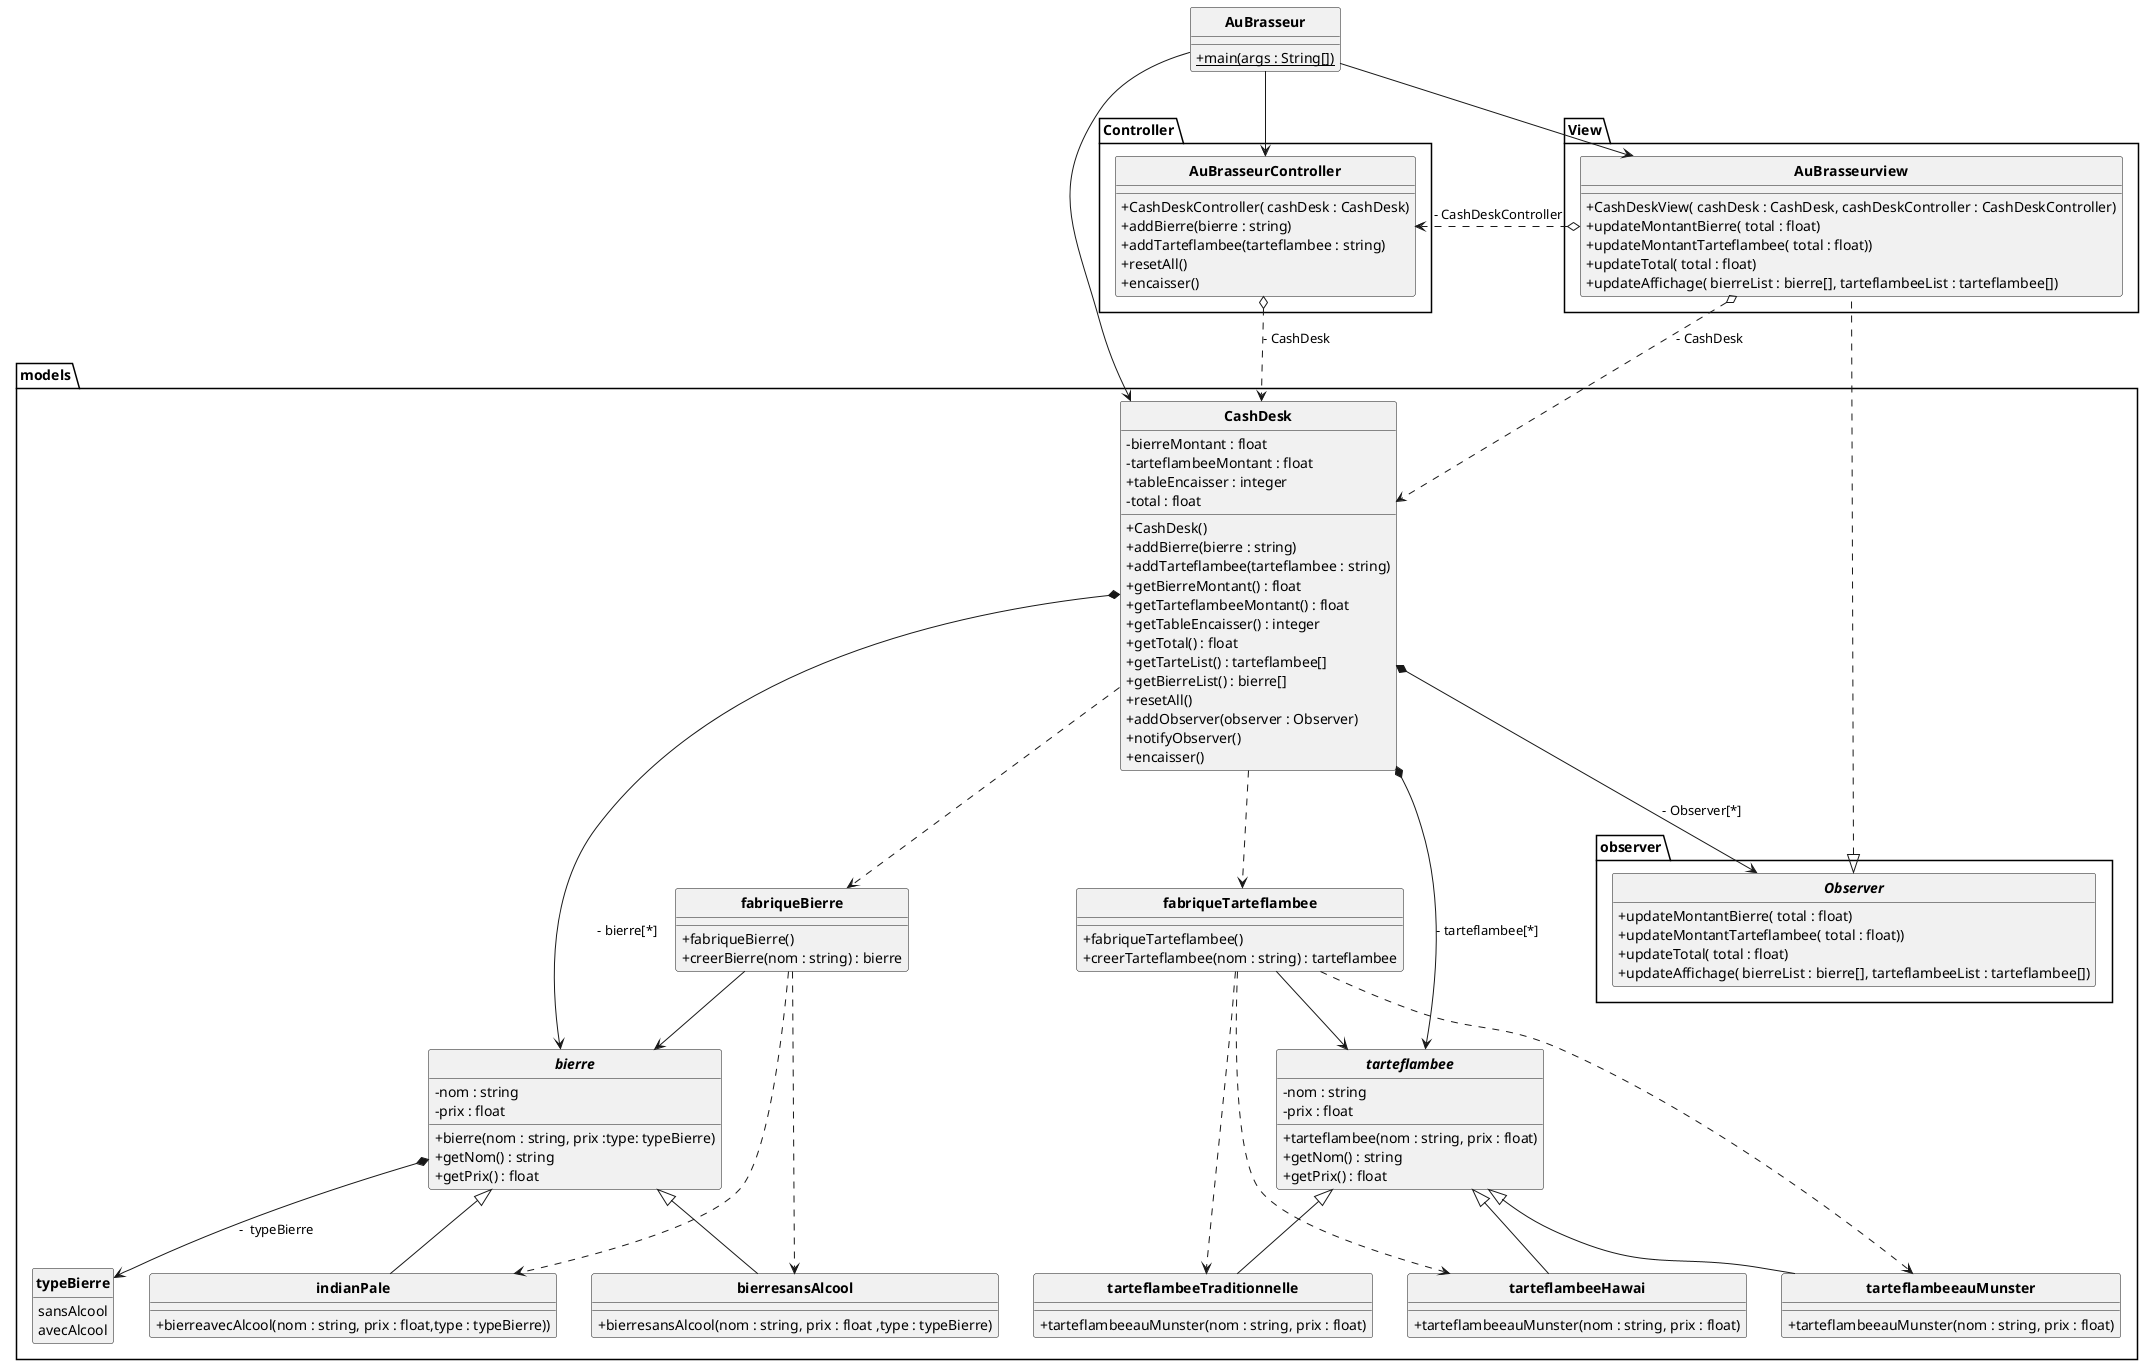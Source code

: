 @startuml

skinparam style strictuml
skinparam classAttributeIconSize 0
skinparam classFontStyle Bold
hide enum methods
hide interface attributes

class AuBrasseur {
	+ {static} main(args : String[])
}

package models{


abstract class bierre {
    -nom : string
    -prix : float
    +bierre(nom : string, prix :type: typeBierre)
    +getNom() : string
    +getPrix() : float
}

abstract class tarteflambee {
    -nom : string
    -prix : float
    +tarteflambee(nom : string, prix : float)
    +getNom() : string
    +getPrix() : float
}

enum typeBierre {
    sansAlcool
    avecAlcool
}
bierre *--> typeBierre : -  typeBierre

class bierresansAlcool extends bierre {
    +bierresansAlcool(nom : string, prix : float ,type : typeBierre)
}

class indianPale extends bierre {
    +bierreavecAlcool(nom : string, prix : float,type : typeBierre))
}

class tarteflambeeauMunster extends tarteflambee {
    +tarteflambeeauMunster(nom : string, prix : float)
}

class tarteflambeeTraditionnelle extends tarteflambee {
    +tarteflambeeauMunster(nom : string, prix : float)
}

class tarteflambeeHawai extends tarteflambee {
    +tarteflambeeauMunster(nom : string, prix : float)
}

class fabriqueBierre {
    +fabriqueBierre()
    +creerBierre(nom : string) : bierre
}

class fabriqueTarteflambee {
    +fabriqueTarteflambee()
    +creerTarteflambee(nom : string) : tarteflambee
}
fabriqueBierre --> bierre
fabriqueTarteflambee --> tarteflambee
fabriqueBierre ..> bierresansAlcool
fabriqueBierre ..> indianPale
fabriqueTarteflambee ..> tarteflambeeauMunster
fabriqueTarteflambee ..> tarteflambeeTraditionnelle
fabriqueTarteflambee ..> tarteflambeeHawai

class CashDesk {
    -bierreMontant : float
    -tarteflambeeMontant : float
    +tableEncaisser : integer
    -total : float

    +CashDesk()
    +addBierre(bierre : string)
    +addTarteflambee(tarteflambee : string)
    +getBierreMontant() : float
    +getTarteflambeeMontant() : float
    +getTableEncaisser() : integer
    +getTotal() : float
    +getTarteList() : tarteflambee[]
    +getBierreList() : bierre[]
    +resetAll()
    +addObserver(observer : Observer)
    +notifyObserver()
    +encaisser()
}

CashDesk *--> bierre: - bierre[*]
CashDesk *--> tarteflambee: - tarteflambee[*]
CashDesk ..> fabriqueBierre
CashDesk ..> fabriqueTarteflambee

package observer{

interface Observer {

    +updateMontantBierre( total : float)
    +updateMontantTarteflambee( total : float))
    +updateTotal( total : float)
    +updateAffichage( bierreList : bierre[], tarteflambeeList : tarteflambee[])

}
}

CashDesk *--> Observer: - Observer[*]
}

package Controller{
class AuBrasseurController {
    +CashDeskController( cashDesk : CashDesk)
    +addBierre(bierre : string)
    +addTarteflambee(tarteflambee : string)
    +resetAll()
    +encaisser()
}

AuBrasseurController o..> CashDesk: - CashDesk
}


package View{
class AuBrasseurview implements models.observer.Observer {
    +CashDeskView( cashDesk : CashDesk, cashDeskController : CashDeskController)
    +updateMontantBierre( total : float)
    +updateMontantTarteflambee( total : float))
    +updateTotal( total : float)
    +updateAffichage( bierreList : bierre[], tarteflambeeList : tarteflambee[])



}

AuBrasseurview o..> CashDesk: - CashDesk
AuBrasseurview o..> AuBrasseurController : - CashDeskController
}

AuBrasseur --> AuBrasseurController
AuBrasseur --> AuBrasseurview
AuBrasseur --> CashDesk






@enduml